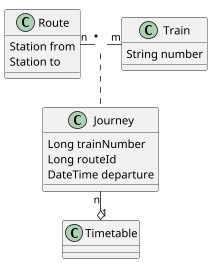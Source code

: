 @startuml
!pragma layout smetana
'https://plantuml.com/class-diagram

scale 0.8

/'
 Systembeschreibung, z.B.:
  - "Der Fahrplan enthält alle geplanten Zugfahrten ..."
  - "Eine Planfahrt definiert, welcher Zug wann und von wo nach wo fährt ..."
'/

class Train       /' Zug        '/
{
  String number
}
class Route       /' Strecke    '/
{
  Station from
  Station to
}
class Timetable   /' Fahrplan   '/
class Journey     /' (Zug)Fahrt '/
{
  Long trainNumber
  Long routeId
  DateTime departure
}

Route          "n" -    "m"   Train
(Route,Train)      ..         Journey
Journey        "n" --o  "1"   Timetable

@enduml